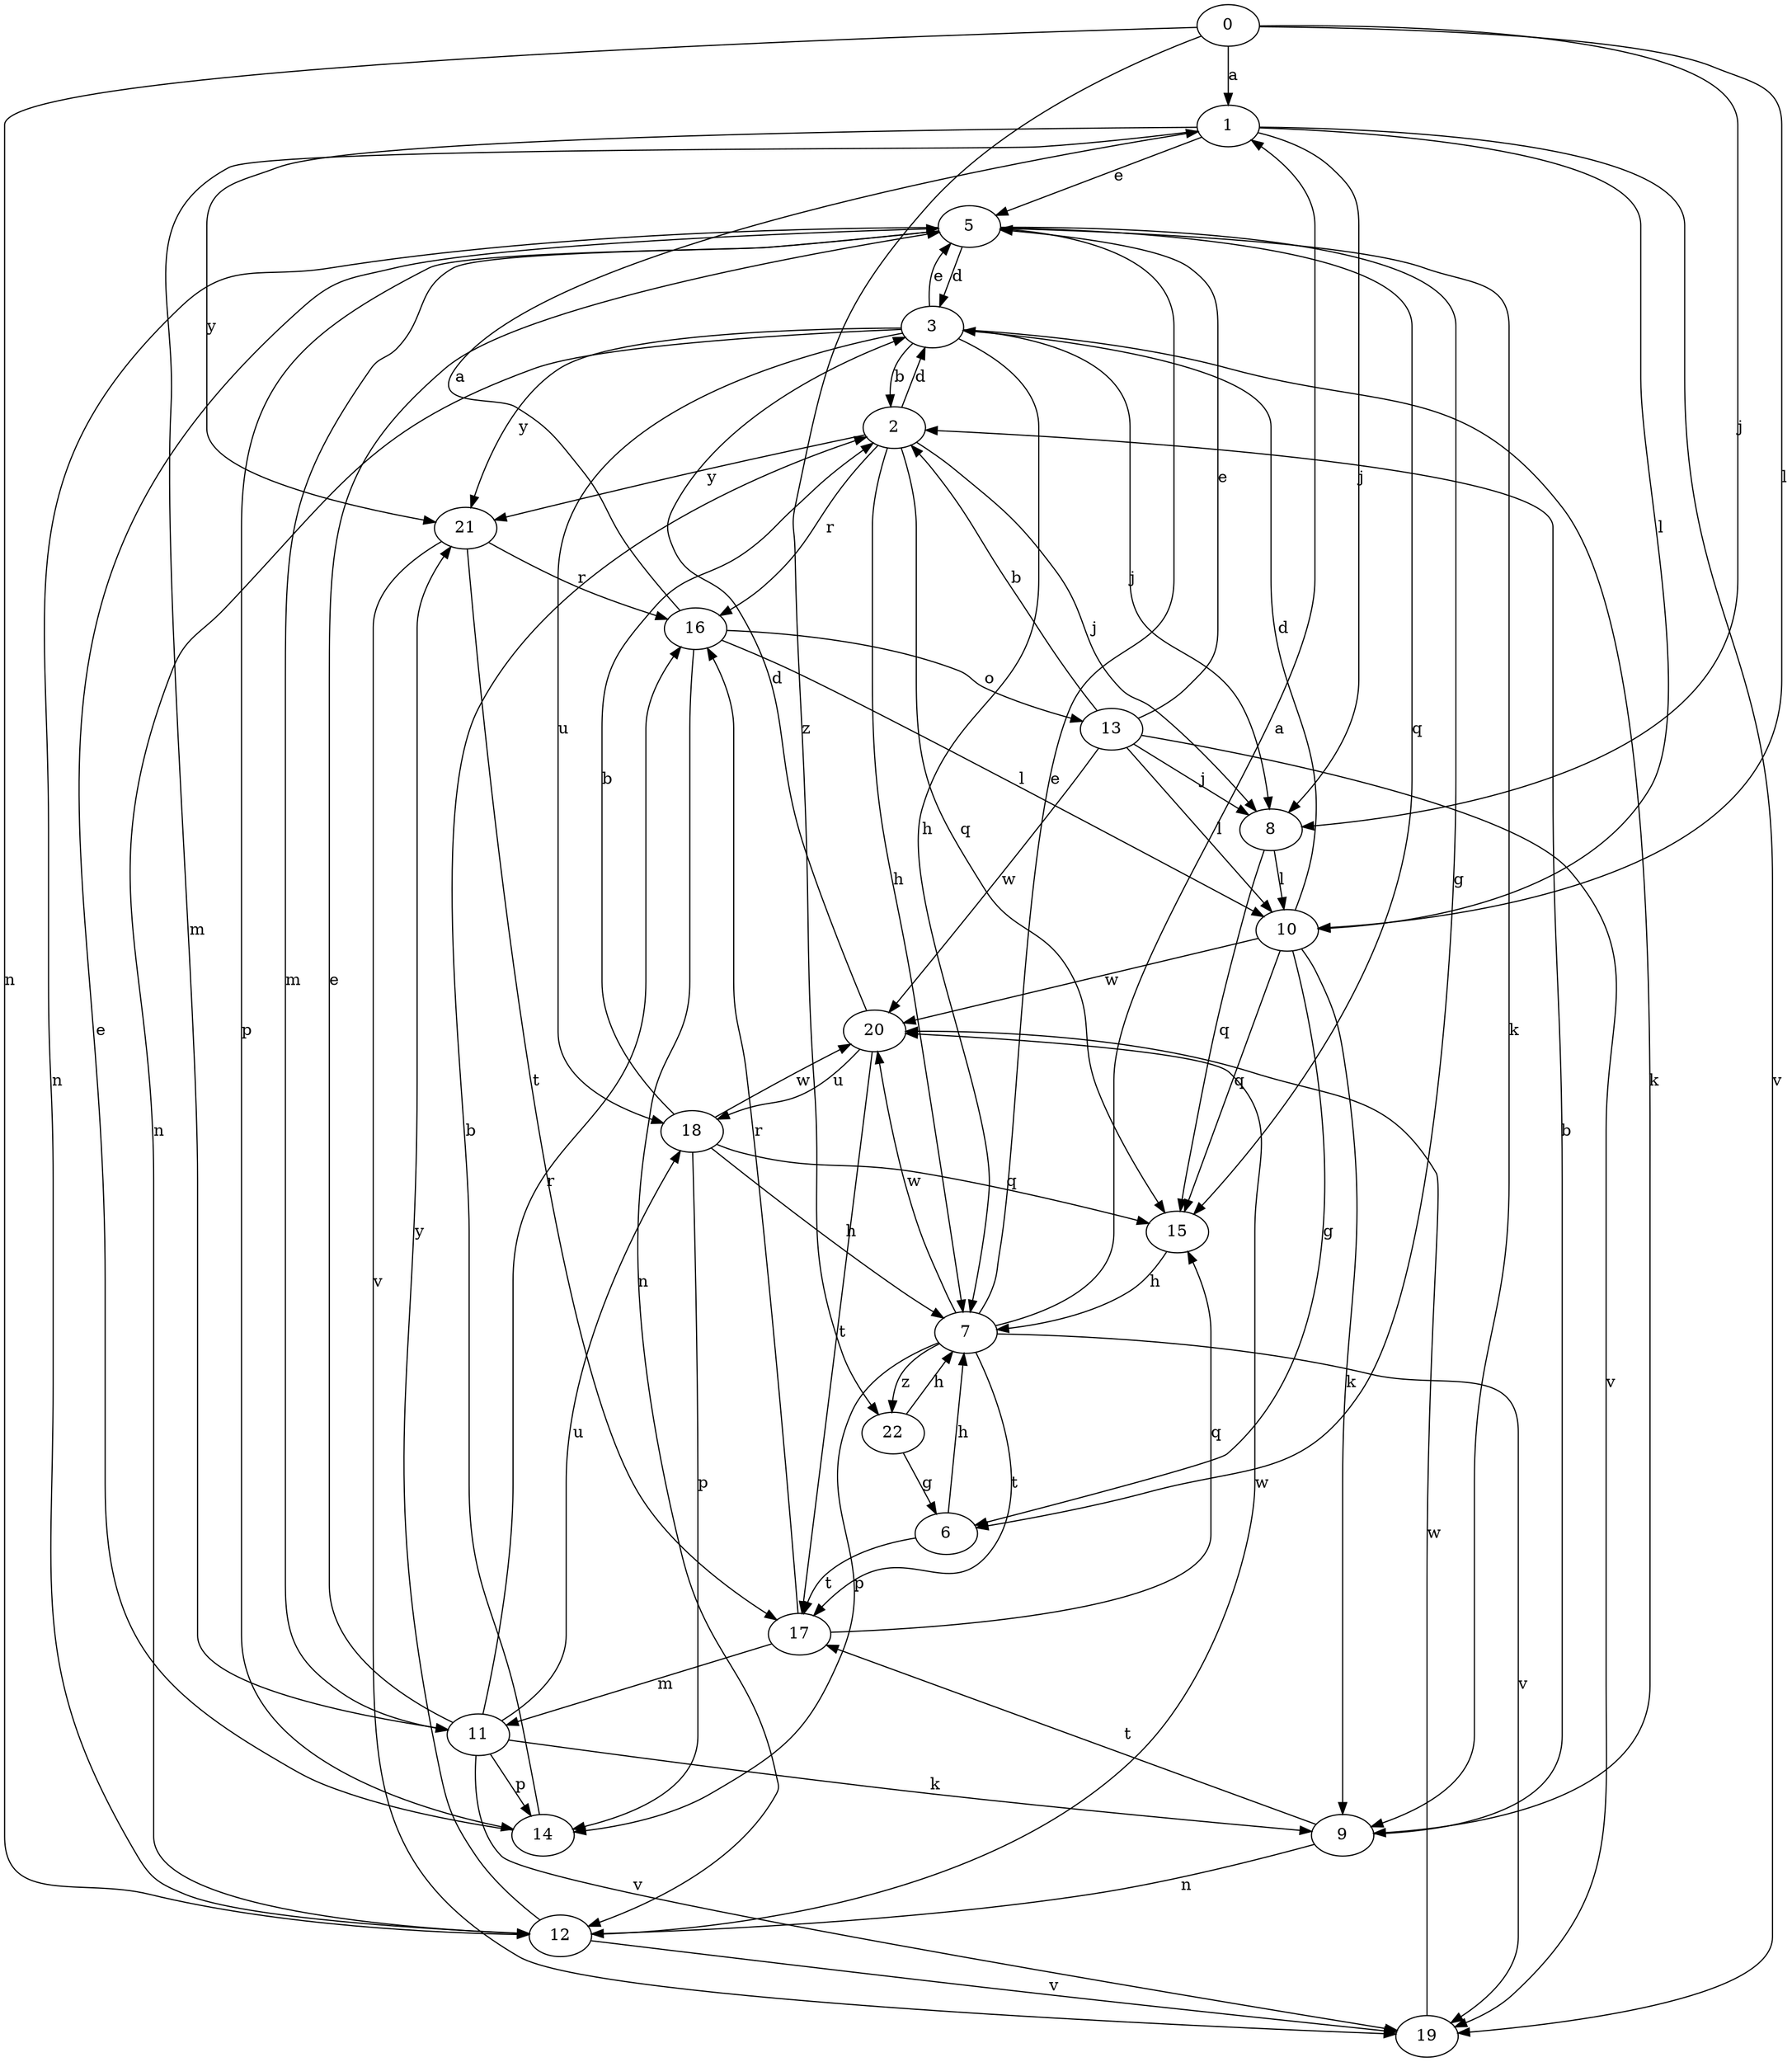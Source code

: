 strict digraph  {
0;
1;
2;
3;
5;
6;
7;
8;
9;
10;
11;
12;
13;
14;
15;
16;
17;
18;
19;
20;
21;
22;
0 -> 1  [label=a];
0 -> 8  [label=j];
0 -> 10  [label=l];
0 -> 12  [label=n];
0 -> 22  [label=z];
1 -> 5  [label=e];
1 -> 8  [label=j];
1 -> 10  [label=l];
1 -> 11  [label=m];
1 -> 19  [label=v];
1 -> 21  [label=y];
2 -> 3  [label=d];
2 -> 7  [label=h];
2 -> 8  [label=j];
2 -> 15  [label=q];
2 -> 16  [label=r];
2 -> 21  [label=y];
3 -> 2  [label=b];
3 -> 5  [label=e];
3 -> 7  [label=h];
3 -> 8  [label=j];
3 -> 9  [label=k];
3 -> 12  [label=n];
3 -> 18  [label=u];
3 -> 21  [label=y];
5 -> 3  [label=d];
5 -> 6  [label=g];
5 -> 9  [label=k];
5 -> 11  [label=m];
5 -> 12  [label=n];
5 -> 14  [label=p];
5 -> 15  [label=q];
6 -> 7  [label=h];
6 -> 17  [label=t];
7 -> 1  [label=a];
7 -> 5  [label=e];
7 -> 14  [label=p];
7 -> 17  [label=t];
7 -> 19  [label=v];
7 -> 20  [label=w];
7 -> 22  [label=z];
8 -> 10  [label=l];
8 -> 15  [label=q];
9 -> 2  [label=b];
9 -> 12  [label=n];
9 -> 17  [label=t];
10 -> 3  [label=d];
10 -> 6  [label=g];
10 -> 9  [label=k];
10 -> 15  [label=q];
10 -> 20  [label=w];
11 -> 5  [label=e];
11 -> 9  [label=k];
11 -> 14  [label=p];
11 -> 16  [label=r];
11 -> 18  [label=u];
11 -> 19  [label=v];
12 -> 19  [label=v];
12 -> 20  [label=w];
12 -> 21  [label=y];
13 -> 2  [label=b];
13 -> 5  [label=e];
13 -> 8  [label=j];
13 -> 10  [label=l];
13 -> 19  [label=v];
13 -> 20  [label=w];
14 -> 2  [label=b];
14 -> 5  [label=e];
15 -> 7  [label=h];
16 -> 1  [label=a];
16 -> 10  [label=l];
16 -> 12  [label=n];
16 -> 13  [label=o];
17 -> 11  [label=m];
17 -> 15  [label=q];
17 -> 16  [label=r];
18 -> 2  [label=b];
18 -> 7  [label=h];
18 -> 14  [label=p];
18 -> 15  [label=q];
18 -> 20  [label=w];
19 -> 20  [label=w];
20 -> 3  [label=d];
20 -> 17  [label=t];
20 -> 18  [label=u];
21 -> 16  [label=r];
21 -> 17  [label=t];
21 -> 19  [label=v];
22 -> 6  [label=g];
22 -> 7  [label=h];
}
